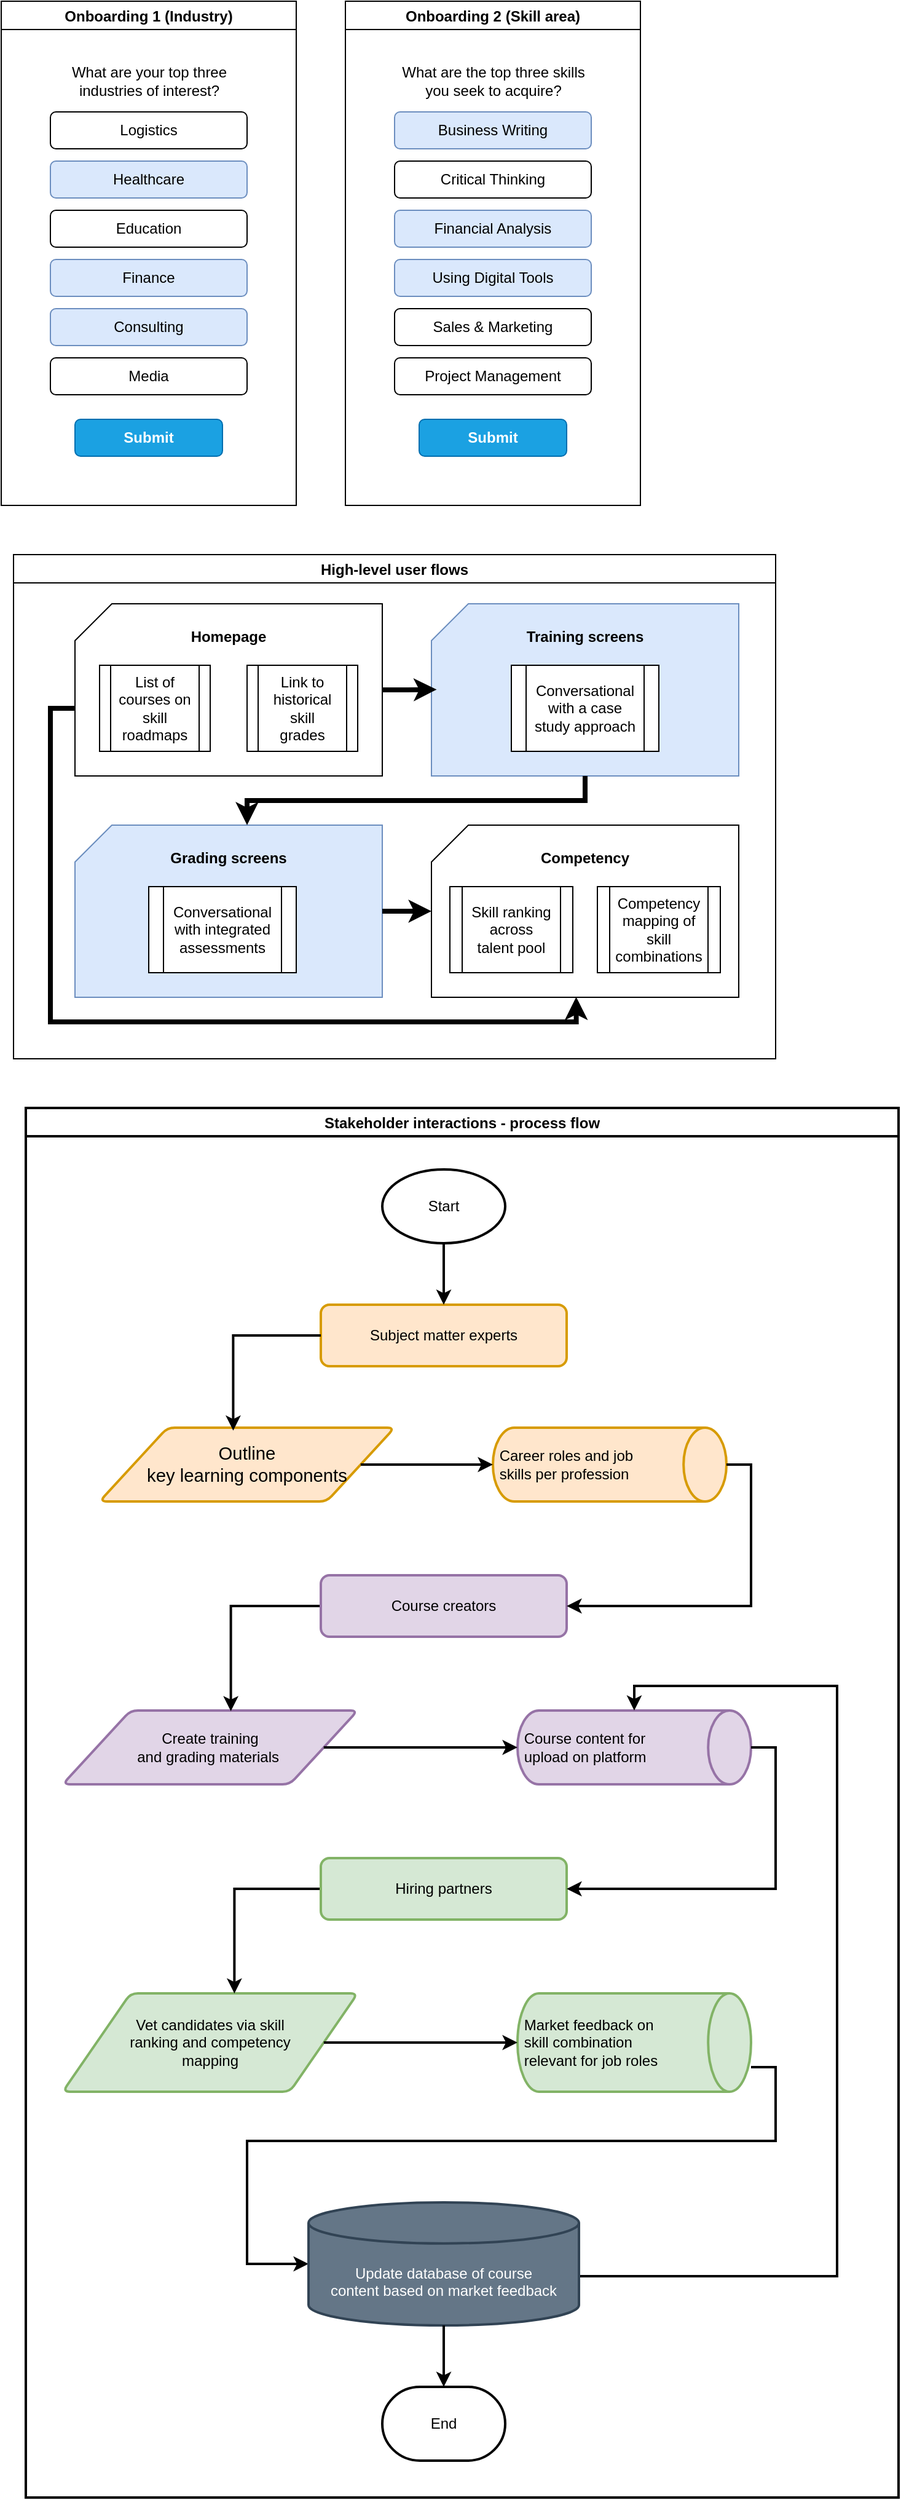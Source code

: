 <mxfile version="20.0.1" type="github">
  <diagram id="AeL9MYX1-yMKB1paXlAs" name="Page-1">
    <mxGraphModel dx="1117" dy="679" grid="1" gridSize="10" guides="1" tooltips="1" connect="1" arrows="1" fold="1" page="1" pageScale="1" pageWidth="850" pageHeight="1100" math="0" shadow="0">
      <root>
        <mxCell id="0" />
        <mxCell id="1" parent="0" />
        <mxCell id="idvZ-AL8KbC-7DriHXHI-16" value="" style="group;fillColor=default;" parent="1" vertex="1" connectable="0">
          <mxGeometry x="40" y="40" width="240" height="410" as="geometry" />
        </mxCell>
        <mxCell id="idvZ-AL8KbC-7DriHXHI-13" value="Onboarding 1 (Industry)" style="swimlane;" parent="idvZ-AL8KbC-7DriHXHI-16" vertex="1">
          <mxGeometry width="240" height="410" as="geometry" />
        </mxCell>
        <mxCell id="idvZ-AL8KbC-7DriHXHI-11" value="&lt;b&gt;Submit&lt;/b&gt;" style="rounded=1;whiteSpace=wrap;html=1;fillColor=#1ba1e2;fontColor=#ffffff;strokeColor=#006EAF;" parent="idvZ-AL8KbC-7DriHXHI-13" vertex="1">
          <mxGeometry x="60" y="340" width="120" height="30" as="geometry" />
        </mxCell>
        <mxCell id="idvZ-AL8KbC-7DriHXHI-15" value="" style="group" parent="idvZ-AL8KbC-7DriHXHI-16" vertex="1" connectable="0">
          <mxGeometry x="40" y="50" width="160" height="270" as="geometry" />
        </mxCell>
        <mxCell id="idvZ-AL8KbC-7DriHXHI-4" value="Logistics" style="rounded=1;whiteSpace=wrap;html=1;" parent="idvZ-AL8KbC-7DriHXHI-15" vertex="1">
          <mxGeometry y="40" width="160" height="30" as="geometry" />
        </mxCell>
        <mxCell id="idvZ-AL8KbC-7DriHXHI-5" value="Healthcare" style="rounded=1;whiteSpace=wrap;html=1;fillColor=#dae8fc;strokeColor=#6c8ebf;" parent="idvZ-AL8KbC-7DriHXHI-15" vertex="1">
          <mxGeometry y="80" width="160" height="30" as="geometry" />
        </mxCell>
        <mxCell id="idvZ-AL8KbC-7DriHXHI-6" value="Education" style="rounded=1;whiteSpace=wrap;html=1;" parent="idvZ-AL8KbC-7DriHXHI-15" vertex="1">
          <mxGeometry y="120" width="160" height="30" as="geometry" />
        </mxCell>
        <mxCell id="idvZ-AL8KbC-7DriHXHI-7" value="Finance" style="rounded=1;whiteSpace=wrap;html=1;fillColor=#dae8fc;strokeColor=#6c8ebf;" parent="idvZ-AL8KbC-7DriHXHI-15" vertex="1">
          <mxGeometry y="160" width="160" height="30" as="geometry" />
        </mxCell>
        <mxCell id="idvZ-AL8KbC-7DriHXHI-8" value="Consulting" style="rounded=1;whiteSpace=wrap;html=1;fillColor=#dae8fc;strokeColor=#6c8ebf;" parent="idvZ-AL8KbC-7DriHXHI-15" vertex="1">
          <mxGeometry y="200" width="160" height="30" as="geometry" />
        </mxCell>
        <mxCell id="idvZ-AL8KbC-7DriHXHI-9" value="What are your top three&lt;br&gt;industries of interest?" style="text;html=1;resizable=0;autosize=1;align=center;verticalAlign=middle;points=[];fillColor=none;strokeColor=none;rounded=0;" parent="idvZ-AL8KbC-7DriHXHI-15" vertex="1">
          <mxGeometry x="10" width="140" height="30" as="geometry" />
        </mxCell>
        <mxCell id="idvZ-AL8KbC-7DriHXHI-10" value="Media" style="rounded=1;whiteSpace=wrap;html=1;" parent="idvZ-AL8KbC-7DriHXHI-15" vertex="1">
          <mxGeometry y="240" width="160" height="30" as="geometry" />
        </mxCell>
        <mxCell id="idvZ-AL8KbC-7DriHXHI-17" value="" style="group;fillColor=default;" parent="1" vertex="1" connectable="0">
          <mxGeometry x="320" y="40" width="240" height="410" as="geometry" />
        </mxCell>
        <mxCell id="idvZ-AL8KbC-7DriHXHI-18" value="Onboarding 2 (Skill area)" style="swimlane;" parent="idvZ-AL8KbC-7DriHXHI-17" vertex="1">
          <mxGeometry width="240" height="410" as="geometry" />
        </mxCell>
        <mxCell id="idvZ-AL8KbC-7DriHXHI-19" value="&lt;b&gt;Submit&lt;/b&gt;" style="rounded=1;whiteSpace=wrap;html=1;fillColor=#1ba1e2;fontColor=#ffffff;strokeColor=#006EAF;" parent="idvZ-AL8KbC-7DriHXHI-18" vertex="1">
          <mxGeometry x="60" y="340" width="120" height="30" as="geometry" />
        </mxCell>
        <mxCell id="idvZ-AL8KbC-7DriHXHI-20" value="" style="group" parent="idvZ-AL8KbC-7DriHXHI-17" vertex="1" connectable="0">
          <mxGeometry x="40" y="50" width="160" height="270" as="geometry" />
        </mxCell>
        <mxCell id="idvZ-AL8KbC-7DriHXHI-21" value="Business Writing&lt;br&gt;" style="rounded=1;whiteSpace=wrap;html=1;fillColor=#dae8fc;strokeColor=#6c8ebf;" parent="idvZ-AL8KbC-7DriHXHI-20" vertex="1">
          <mxGeometry y="40" width="160" height="30" as="geometry" />
        </mxCell>
        <mxCell id="idvZ-AL8KbC-7DriHXHI-22" value="Critical Thinking" style="rounded=1;whiteSpace=wrap;html=1;" parent="idvZ-AL8KbC-7DriHXHI-20" vertex="1">
          <mxGeometry y="80" width="160" height="30" as="geometry" />
        </mxCell>
        <mxCell id="idvZ-AL8KbC-7DriHXHI-23" value="Financial Analysis" style="rounded=1;whiteSpace=wrap;html=1;fillColor=#dae8fc;strokeColor=#6c8ebf;" parent="idvZ-AL8KbC-7DriHXHI-20" vertex="1">
          <mxGeometry y="120" width="160" height="30" as="geometry" />
        </mxCell>
        <mxCell id="idvZ-AL8KbC-7DriHXHI-24" value="Using Digital Tools" style="rounded=1;whiteSpace=wrap;html=1;fillColor=#dae8fc;strokeColor=#6c8ebf;" parent="idvZ-AL8KbC-7DriHXHI-20" vertex="1">
          <mxGeometry y="160" width="160" height="30" as="geometry" />
        </mxCell>
        <mxCell id="idvZ-AL8KbC-7DriHXHI-25" value="Sales &amp;amp; Marketing" style="rounded=1;whiteSpace=wrap;html=1;" parent="idvZ-AL8KbC-7DriHXHI-20" vertex="1">
          <mxGeometry y="200" width="160" height="30" as="geometry" />
        </mxCell>
        <mxCell id="idvZ-AL8KbC-7DriHXHI-26" value="What are the top three skills&lt;br&gt;you seek to acquire?" style="text;html=1;resizable=0;autosize=1;align=center;verticalAlign=middle;points=[];fillColor=none;strokeColor=none;rounded=0;" parent="idvZ-AL8KbC-7DriHXHI-20" vertex="1">
          <mxGeometry width="160" height="30" as="geometry" />
        </mxCell>
        <mxCell id="idvZ-AL8KbC-7DriHXHI-27" value="Project Management" style="rounded=1;whiteSpace=wrap;html=1;" parent="idvZ-AL8KbC-7DriHXHI-20" vertex="1">
          <mxGeometry y="240" width="160" height="30" as="geometry" />
        </mxCell>
        <mxCell id="idvZ-AL8KbC-7DriHXHI-113" value="" style="group;fillColor=default;" parent="1" vertex="1" connectable="0">
          <mxGeometry x="50" y="490" width="620" height="410" as="geometry" />
        </mxCell>
        <mxCell id="idvZ-AL8KbC-7DriHXHI-62" value="" style="group" parent="idvZ-AL8KbC-7DriHXHI-113" vertex="1" connectable="0">
          <mxGeometry x="340" y="40" width="250" height="160" as="geometry" />
        </mxCell>
        <mxCell id="idvZ-AL8KbC-7DriHXHI-107" value="" style="group" parent="idvZ-AL8KbC-7DriHXHI-62" vertex="1" connectable="0">
          <mxGeometry width="250" height="140" as="geometry" />
        </mxCell>
        <mxCell id="idvZ-AL8KbC-7DriHXHI-63" value="&lt;b&gt;Training screens&lt;br&gt;&lt;br&gt;&lt;br&gt;&lt;br&gt;&lt;br&gt;&lt;br&gt;&lt;br&gt;&lt;/b&gt;" style="shape=card;whiteSpace=wrap;html=1;fillColor=#dae8fc;strokeColor=#6c8ebf;" parent="idvZ-AL8KbC-7DriHXHI-107" vertex="1">
          <mxGeometry width="250" height="140" as="geometry" />
        </mxCell>
        <mxCell id="idvZ-AL8KbC-7DriHXHI-64" value="Conversational with&amp;nbsp;a case&lt;br&gt;study approach" style="shape=process;whiteSpace=wrap;html=1;backgroundOutline=1;fillColor=default;" parent="idvZ-AL8KbC-7DriHXHI-107" vertex="1">
          <mxGeometry x="65" y="50" width="120" height="70" as="geometry" />
        </mxCell>
        <mxCell id="idvZ-AL8KbC-7DriHXHI-75" value="" style="group" parent="idvZ-AL8KbC-7DriHXHI-113" vertex="1" connectable="0">
          <mxGeometry x="50" y="220" width="250" height="140" as="geometry" />
        </mxCell>
        <mxCell id="idvZ-AL8KbC-7DriHXHI-110" value="" style="group" parent="idvZ-AL8KbC-7DriHXHI-75" vertex="1" connectable="0">
          <mxGeometry width="250" height="140" as="geometry" />
        </mxCell>
        <mxCell id="idvZ-AL8KbC-7DriHXHI-76" value="&lt;b&gt;Grading screens&lt;/b&gt;&lt;br&gt;&lt;br&gt;&lt;br&gt;&lt;br&gt;&lt;br&gt;&lt;br&gt;&lt;br&gt;" style="shape=card;whiteSpace=wrap;html=1;fillColor=#dae8fc;strokeColor=#6c8ebf;" parent="idvZ-AL8KbC-7DriHXHI-110" vertex="1">
          <mxGeometry width="250" height="140" as="geometry" />
        </mxCell>
        <mxCell id="idvZ-AL8KbC-7DriHXHI-104" value="Conversational&lt;br&gt;with integrated assessments" style="shape=process;whiteSpace=wrap;html=1;backgroundOutline=1;fillColor=default;" parent="idvZ-AL8KbC-7DriHXHI-110" vertex="1">
          <mxGeometry x="60" y="50" width="120" height="70" as="geometry" />
        </mxCell>
        <mxCell id="idvZ-AL8KbC-7DriHXHI-79" value="" style="group;" parent="idvZ-AL8KbC-7DriHXHI-113" vertex="1" connectable="0">
          <mxGeometry x="340" y="220" width="250" height="140" as="geometry" />
        </mxCell>
        <mxCell id="idvZ-AL8KbC-7DriHXHI-112" value="" style="group" parent="idvZ-AL8KbC-7DriHXHI-79" vertex="1" connectable="0">
          <mxGeometry width="250" height="140" as="geometry" />
        </mxCell>
        <mxCell id="idvZ-AL8KbC-7DriHXHI-80" value="&lt;b&gt;Competency&lt;/b&gt;&lt;br&gt;&lt;br&gt;&lt;br&gt;&lt;br&gt;&lt;br&gt;&lt;br&gt;&lt;br&gt;" style="shape=card;whiteSpace=wrap;html=1;" parent="idvZ-AL8KbC-7DriHXHI-112" vertex="1">
          <mxGeometry width="250" height="140" as="geometry" />
        </mxCell>
        <mxCell id="idvZ-AL8KbC-7DriHXHI-111" value="" style="group" parent="idvZ-AL8KbC-7DriHXHI-112" vertex="1" connectable="0">
          <mxGeometry x="15" y="50" width="220" height="70" as="geometry" />
        </mxCell>
        <mxCell id="idvZ-AL8KbC-7DriHXHI-81" value="Skill ranking across&lt;br&gt;talent pool" style="shape=process;whiteSpace=wrap;html=1;backgroundOutline=1;fillColor=default;" parent="idvZ-AL8KbC-7DriHXHI-111" vertex="1">
          <mxGeometry width="100" height="70" as="geometry" />
        </mxCell>
        <mxCell id="idvZ-AL8KbC-7DriHXHI-82" value="Competency mapping of skill combinations" style="shape=process;whiteSpace=wrap;html=1;backgroundOutline=1;fillColor=default;" parent="idvZ-AL8KbC-7DriHXHI-111" vertex="1">
          <mxGeometry x="120" width="100" height="70" as="geometry" />
        </mxCell>
        <mxCell id="idvZ-AL8KbC-7DriHXHI-94" style="edgeStyle=orthogonalEdgeStyle;rounded=0;orthogonalLoop=1;jettySize=auto;html=1;exitX=1;exitY=0.5;exitDx=0;exitDy=0;exitPerimeter=0;entryX=0.017;entryY=0.498;entryDx=0;entryDy=0;entryPerimeter=0;strokeWidth=4;" parent="idvZ-AL8KbC-7DriHXHI-113" source="idvZ-AL8KbC-7DriHXHI-39" target="idvZ-AL8KbC-7DriHXHI-63" edge="1">
          <mxGeometry relative="1" as="geometry" />
        </mxCell>
        <mxCell id="idvZ-AL8KbC-7DriHXHI-95" style="edgeStyle=orthogonalEdgeStyle;rounded=0;orthogonalLoop=1;jettySize=auto;html=1;exitX=0.5;exitY=1;exitDx=0;exitDy=0;exitPerimeter=0;entryX=0;entryY=0;entryDx=140;entryDy=0;entryPerimeter=0;strokeWidth=4;" parent="idvZ-AL8KbC-7DriHXHI-113" source="idvZ-AL8KbC-7DriHXHI-63" target="idvZ-AL8KbC-7DriHXHI-76" edge="1">
          <mxGeometry relative="1" as="geometry">
            <Array as="points">
              <mxPoint x="465" y="200" />
              <mxPoint x="190" y="200" />
            </Array>
          </mxGeometry>
        </mxCell>
        <mxCell id="idvZ-AL8KbC-7DriHXHI-96" style="edgeStyle=orthogonalEdgeStyle;rounded=0;orthogonalLoop=1;jettySize=auto;html=1;exitX=0;exitY=0;exitDx=0;exitDy=85;exitPerimeter=0;entryX=0.471;entryY=0.998;entryDx=0;entryDy=0;entryPerimeter=0;strokeWidth=4;" parent="idvZ-AL8KbC-7DriHXHI-113" source="idvZ-AL8KbC-7DriHXHI-39" target="idvZ-AL8KbC-7DriHXHI-80" edge="1">
          <mxGeometry relative="1" as="geometry" />
        </mxCell>
        <mxCell id="idvZ-AL8KbC-7DriHXHI-97" style="edgeStyle=orthogonalEdgeStyle;rounded=0;orthogonalLoop=1;jettySize=auto;html=1;exitX=1;exitY=0.5;exitDx=0;exitDy=0;exitPerimeter=0;strokeWidth=4;" parent="idvZ-AL8KbC-7DriHXHI-113" source="idvZ-AL8KbC-7DriHXHI-76" target="idvZ-AL8KbC-7DriHXHI-80" edge="1">
          <mxGeometry relative="1" as="geometry" />
        </mxCell>
        <mxCell id="idvZ-AL8KbC-7DriHXHI-106" value="High-level user flows" style="swimlane;labelBackgroundColor=none;" parent="idvZ-AL8KbC-7DriHXHI-113" vertex="1">
          <mxGeometry width="620" height="410" as="geometry" />
        </mxCell>
        <mxCell id="idvZ-AL8KbC-7DriHXHI-109" value="" style="group" parent="idvZ-AL8KbC-7DriHXHI-106" vertex="1" connectable="0">
          <mxGeometry x="50" y="40" width="250" height="140" as="geometry" />
        </mxCell>
        <mxCell id="idvZ-AL8KbC-7DriHXHI-39" value="&lt;b&gt;Homepage&lt;/b&gt;&lt;br&gt;&lt;br&gt;&lt;br&gt;&lt;br&gt;&lt;br&gt;&lt;br&gt;&lt;br&gt;" style="shape=card;whiteSpace=wrap;html=1;" parent="idvZ-AL8KbC-7DriHXHI-109" vertex="1">
          <mxGeometry width="250" height="140" as="geometry" />
        </mxCell>
        <mxCell id="idvZ-AL8KbC-7DriHXHI-40" value="List of courses on skill roadmaps" style="shape=process;whiteSpace=wrap;html=1;backgroundOutline=1;fillColor=default;" parent="idvZ-AL8KbC-7DriHXHI-109" vertex="1">
          <mxGeometry x="20" y="50" width="90" height="70" as="geometry" />
        </mxCell>
        <mxCell id="idvZ-AL8KbC-7DriHXHI-43" value="Link to historical&lt;br&gt;skill&lt;br&gt;grades" style="shape=process;whiteSpace=wrap;html=1;backgroundOutline=1;fillColor=default;" parent="idvZ-AL8KbC-7DriHXHI-109" vertex="1">
          <mxGeometry x="140" y="50" width="90" height="70" as="geometry" />
        </mxCell>
        <mxCell id="xbHeqQuu5qBBvkH0AwW2-33" value="" style="group;fillColor=default;" vertex="1" connectable="0" parent="1">
          <mxGeometry x="60" y="940" width="710" height="1130" as="geometry" />
        </mxCell>
        <mxCell id="xbHeqQuu5qBBvkH0AwW2-31" value="Stakeholder interactions - process flow" style="swimlane;strokeWidth=2;fillColor=#FFFFFF;" vertex="1" parent="xbHeqQuu5qBBvkH0AwW2-33">
          <mxGeometry width="710" height="1130" as="geometry" />
        </mxCell>
        <mxCell id="xbHeqQuu5qBBvkH0AwW2-32" value="" style="group" vertex="1" connectable="0" parent="xbHeqQuu5qBBvkH0AwW2-33">
          <mxGeometry x="30" y="50" width="630" height="1050" as="geometry" />
        </mxCell>
        <mxCell id="xbHeqQuu5qBBvkH0AwW2-1" value="Start" style="strokeWidth=2;html=1;shape=mxgraph.flowchart.start_1;whiteSpace=wrap;" vertex="1" parent="xbHeqQuu5qBBvkH0AwW2-32">
          <mxGeometry x="260" width="100" height="60" as="geometry" />
        </mxCell>
        <mxCell id="xbHeqQuu5qBBvkH0AwW2-3" value="Subject matter experts" style="rounded=1;whiteSpace=wrap;html=1;absoluteArcSize=1;arcSize=14;strokeWidth=2;fillColor=#ffe6cc;strokeColor=#d79b00;" vertex="1" parent="xbHeqQuu5qBBvkH0AwW2-32">
          <mxGeometry x="210" y="110" width="200" height="50" as="geometry" />
        </mxCell>
        <mxCell id="xbHeqQuu5qBBvkH0AwW2-7" style="edgeStyle=orthogonalEdgeStyle;rounded=0;orthogonalLoop=1;jettySize=auto;html=1;exitX=0.5;exitY=1;exitDx=0;exitDy=0;exitPerimeter=0;entryX=0.5;entryY=0;entryDx=0;entryDy=0;strokeWidth=2;" edge="1" parent="xbHeqQuu5qBBvkH0AwW2-32" source="xbHeqQuu5qBBvkH0AwW2-1" target="xbHeqQuu5qBBvkH0AwW2-3">
          <mxGeometry relative="1" as="geometry" />
        </mxCell>
        <mxCell id="xbHeqQuu5qBBvkH0AwW2-5" value="&lt;span style=&quot;font-size:11.0pt;line-height:&lt;br/&gt;107%;font-family:&amp;quot;Calibri&amp;quot;,sans-serif;mso-ascii-theme-font:minor-latin;&lt;br/&gt;mso-fareast-font-family:Calibri;mso-fareast-theme-font:minor-latin;mso-hansi-theme-font:&lt;br/&gt;minor-latin;mso-bidi-font-family:&amp;quot;Times New Roman&amp;quot;;mso-bidi-theme-font:minor-bidi;&lt;br/&gt;mso-ansi-language:EN-GB;mso-fareast-language:EN-US;mso-bidi-language:AR-SA&quot; lang=&quot;EN-GB&quot;&gt;Outline&lt;br/&gt;key learning components&lt;/span&gt;" style="shape=parallelogram;html=1;strokeWidth=2;perimeter=parallelogramPerimeter;whiteSpace=wrap;rounded=1;arcSize=12;size=0.23;fillColor=#ffe6cc;strokeColor=#d79b00;" vertex="1" parent="xbHeqQuu5qBBvkH0AwW2-32">
          <mxGeometry x="30" y="210" width="240" height="60" as="geometry" />
        </mxCell>
        <mxCell id="xbHeqQuu5qBBvkH0AwW2-8" style="edgeStyle=orthogonalEdgeStyle;rounded=0;orthogonalLoop=1;jettySize=auto;html=1;exitX=0;exitY=0.5;exitDx=0;exitDy=0;entryX=0.453;entryY=0.039;entryDx=0;entryDy=0;entryPerimeter=0;strokeWidth=2;" edge="1" parent="xbHeqQuu5qBBvkH0AwW2-32" source="xbHeqQuu5qBBvkH0AwW2-3" target="xbHeqQuu5qBBvkH0AwW2-5">
          <mxGeometry relative="1" as="geometry" />
        </mxCell>
        <mxCell id="xbHeqQuu5qBBvkH0AwW2-6" value="&lt;span style=&quot;white-space: pre;&quot;&gt;	&lt;/span&gt;Career roles and job&lt;br&gt;&lt;span style=&quot;white-space: pre;&quot;&gt;	&lt;/span&gt;skills per profession" style="strokeWidth=2;html=1;shape=mxgraph.flowchart.direct_data;whiteSpace=wrap;align=left;fillColor=#ffe6cc;strokeColor=#d79b00;" vertex="1" parent="xbHeqQuu5qBBvkH0AwW2-32">
          <mxGeometry x="350" y="210" width="190" height="60" as="geometry" />
        </mxCell>
        <mxCell id="xbHeqQuu5qBBvkH0AwW2-10" style="edgeStyle=orthogonalEdgeStyle;rounded=0;orthogonalLoop=1;jettySize=auto;html=1;exitX=1;exitY=0.5;exitDx=0;exitDy=0;entryX=0;entryY=0.5;entryDx=0;entryDy=0;entryPerimeter=0;strokeWidth=2;" edge="1" parent="xbHeqQuu5qBBvkH0AwW2-32" source="xbHeqQuu5qBBvkH0AwW2-5" target="xbHeqQuu5qBBvkH0AwW2-6">
          <mxGeometry relative="1" as="geometry" />
        </mxCell>
        <mxCell id="xbHeqQuu5qBBvkH0AwW2-11" value="&lt;span lang=&quot;EN-GB&quot;&gt;Create training &lt;br&gt;and grading materials&amp;nbsp;&lt;/span&gt;" style="shape=parallelogram;html=1;strokeWidth=2;perimeter=parallelogramPerimeter;whiteSpace=wrap;rounded=1;arcSize=12;size=0.23;fillColor=#e1d5e7;strokeColor=#9673a6;" vertex="1" parent="xbHeqQuu5qBBvkH0AwW2-32">
          <mxGeometry y="440" width="240" height="60" as="geometry" />
        </mxCell>
        <mxCell id="xbHeqQuu5qBBvkH0AwW2-12" value="&lt;span style=&quot;white-space: pre;&quot;&gt;	&lt;/span&gt;Course content for&lt;br&gt;&lt;span style=&quot;white-space: pre;&quot;&gt;	&lt;/span&gt;upload on platform" style="strokeWidth=2;html=1;shape=mxgraph.flowchart.direct_data;whiteSpace=wrap;align=left;fillColor=#e1d5e7;strokeColor=#9673a6;" vertex="1" parent="xbHeqQuu5qBBvkH0AwW2-32">
          <mxGeometry x="370" y="440" width="190" height="60" as="geometry" />
        </mxCell>
        <mxCell id="xbHeqQuu5qBBvkH0AwW2-18" style="edgeStyle=orthogonalEdgeStyle;rounded=0;orthogonalLoop=1;jettySize=auto;html=1;exitX=1;exitY=0.5;exitDx=0;exitDy=0;entryX=0;entryY=0.5;entryDx=0;entryDy=0;entryPerimeter=0;strokeWidth=2;" edge="1" parent="xbHeqQuu5qBBvkH0AwW2-32" source="xbHeqQuu5qBBvkH0AwW2-11" target="xbHeqQuu5qBBvkH0AwW2-12">
          <mxGeometry relative="1" as="geometry" />
        </mxCell>
        <mxCell id="xbHeqQuu5qBBvkH0AwW2-17" style="edgeStyle=orthogonalEdgeStyle;rounded=0;orthogonalLoop=1;jettySize=auto;html=1;exitX=0;exitY=0.5;exitDx=0;exitDy=0;entryX=0.57;entryY=0.009;entryDx=0;entryDy=0;entryPerimeter=0;strokeWidth=2;" edge="1" parent="xbHeqQuu5qBBvkH0AwW2-32" source="xbHeqQuu5qBBvkH0AwW2-15" target="xbHeqQuu5qBBvkH0AwW2-11">
          <mxGeometry relative="1" as="geometry" />
        </mxCell>
        <mxCell id="xbHeqQuu5qBBvkH0AwW2-15" value="Course creators" style="rounded=1;whiteSpace=wrap;html=1;absoluteArcSize=1;arcSize=14;strokeWidth=2;fillColor=#e1d5e7;strokeColor=#9673a6;" vertex="1" parent="xbHeqQuu5qBBvkH0AwW2-32">
          <mxGeometry x="210" y="330" width="200" height="50" as="geometry" />
        </mxCell>
        <mxCell id="xbHeqQuu5qBBvkH0AwW2-16" style="edgeStyle=orthogonalEdgeStyle;rounded=0;orthogonalLoop=1;jettySize=auto;html=1;exitX=1;exitY=0.5;exitDx=0;exitDy=0;exitPerimeter=0;entryX=1;entryY=0.5;entryDx=0;entryDy=0;strokeWidth=2;" edge="1" parent="xbHeqQuu5qBBvkH0AwW2-32" source="xbHeqQuu5qBBvkH0AwW2-6" target="xbHeqQuu5qBBvkH0AwW2-15">
          <mxGeometry relative="1" as="geometry" />
        </mxCell>
        <mxCell id="xbHeqQuu5qBBvkH0AwW2-20" value="Vet candidates via skill&lt;br&gt;ranking and competency&lt;br&gt;mapping" style="shape=parallelogram;html=1;strokeWidth=2;perimeter=parallelogramPerimeter;whiteSpace=wrap;rounded=1;arcSize=12;size=0.23;fillColor=#d5e8d4;strokeColor=#82b366;" vertex="1" parent="xbHeqQuu5qBBvkH0AwW2-32">
          <mxGeometry y="670" width="240" height="80" as="geometry" />
        </mxCell>
        <mxCell id="xbHeqQuu5qBBvkH0AwW2-27" style="edgeStyle=orthogonalEdgeStyle;rounded=0;orthogonalLoop=1;jettySize=auto;html=1;exitX=1;exitY=0.5;exitDx=0;exitDy=0;exitPerimeter=0;entryX=0;entryY=0.5;entryDx=0;entryDy=0;entryPerimeter=0;strokeWidth=2;" edge="1" parent="xbHeqQuu5qBBvkH0AwW2-32" target="xbHeqQuu5qBBvkH0AwW2-24">
          <mxGeometry relative="1" as="geometry">
            <mxPoint x="560" y="730" as="sourcePoint" />
            <Array as="points">
              <mxPoint x="580" y="730" />
              <mxPoint x="580" y="790" />
              <mxPoint x="150" y="790" />
              <mxPoint x="150" y="890" />
            </Array>
          </mxGeometry>
        </mxCell>
        <mxCell id="xbHeqQuu5qBBvkH0AwW2-21" value="&lt;span style=&quot;white-space: pre;&quot;&gt;	&lt;/span&gt;Market feedback on&lt;br&gt;&lt;span style=&quot;white-space: pre;&quot;&gt;	&lt;/span&gt;skill combination&lt;br&gt;&lt;span style=&quot;white-space: pre;&quot;&gt;	&lt;/span&gt;relevant for job roles" style="strokeWidth=2;html=1;shape=mxgraph.flowchart.direct_data;whiteSpace=wrap;align=left;fillColor=#d5e8d4;strokeColor=#82b366;" vertex="1" parent="xbHeqQuu5qBBvkH0AwW2-32">
          <mxGeometry x="370" y="670" width="190" height="80" as="geometry" />
        </mxCell>
        <mxCell id="xbHeqQuu5qBBvkH0AwW2-19" style="edgeStyle=orthogonalEdgeStyle;rounded=0;orthogonalLoop=1;jettySize=auto;html=1;exitX=1;exitY=0.5;exitDx=0;exitDy=0;entryX=0;entryY=0.5;entryDx=0;entryDy=0;entryPerimeter=0;strokeWidth=2;" edge="1" parent="xbHeqQuu5qBBvkH0AwW2-32" source="xbHeqQuu5qBBvkH0AwW2-20" target="xbHeqQuu5qBBvkH0AwW2-21">
          <mxGeometry relative="1" as="geometry" />
        </mxCell>
        <mxCell id="xbHeqQuu5qBBvkH0AwW2-26" style="edgeStyle=orthogonalEdgeStyle;rounded=0;orthogonalLoop=1;jettySize=auto;html=1;exitX=0;exitY=0.5;exitDx=0;exitDy=0;entryX=0.582;entryY=0.001;entryDx=0;entryDy=0;entryPerimeter=0;strokeWidth=2;" edge="1" parent="xbHeqQuu5qBBvkH0AwW2-32" source="xbHeqQuu5qBBvkH0AwW2-22" target="xbHeqQuu5qBBvkH0AwW2-20">
          <mxGeometry relative="1" as="geometry" />
        </mxCell>
        <mxCell id="xbHeqQuu5qBBvkH0AwW2-22" value="Hiring partners" style="rounded=1;whiteSpace=wrap;html=1;absoluteArcSize=1;arcSize=14;strokeWidth=2;fillColor=#d5e8d4;strokeColor=#82b366;" vertex="1" parent="xbHeqQuu5qBBvkH0AwW2-32">
          <mxGeometry x="210" y="560" width="200" height="50" as="geometry" />
        </mxCell>
        <mxCell id="xbHeqQuu5qBBvkH0AwW2-25" style="edgeStyle=orthogonalEdgeStyle;rounded=0;orthogonalLoop=1;jettySize=auto;html=1;exitX=1;exitY=0.5;exitDx=0;exitDy=0;exitPerimeter=0;entryX=1;entryY=0.5;entryDx=0;entryDy=0;strokeWidth=2;" edge="1" parent="xbHeqQuu5qBBvkH0AwW2-32" source="xbHeqQuu5qBBvkH0AwW2-12" target="xbHeqQuu5qBBvkH0AwW2-22">
          <mxGeometry relative="1" as="geometry" />
        </mxCell>
        <mxCell id="xbHeqQuu5qBBvkH0AwW2-28" style="edgeStyle=orthogonalEdgeStyle;rounded=0;orthogonalLoop=1;jettySize=auto;html=1;exitX=1;exitY=0.5;exitDx=0;exitDy=0;exitPerimeter=0;entryX=0.5;entryY=0;entryDx=0;entryDy=0;entryPerimeter=0;strokeWidth=2;strokeColor=#000000;" edge="1" parent="xbHeqQuu5qBBvkH0AwW2-32" source="xbHeqQuu5qBBvkH0AwW2-24" target="xbHeqQuu5qBBvkH0AwW2-12">
          <mxGeometry relative="1" as="geometry">
            <Array as="points">
              <mxPoint x="420" y="900" />
              <mxPoint x="630" y="900" />
              <mxPoint x="630" y="420" />
              <mxPoint x="465" y="420" />
            </Array>
          </mxGeometry>
        </mxCell>
        <mxCell id="xbHeqQuu5qBBvkH0AwW2-24" value="&lt;br&gt;&lt;br&gt;Update database of course&lt;br&gt;content based on market feedback" style="strokeWidth=2;html=1;shape=mxgraph.flowchart.database;whiteSpace=wrap;fillColor=#647687;strokeColor=#314354;fontColor=#ffffff;" vertex="1" parent="xbHeqQuu5qBBvkH0AwW2-32">
          <mxGeometry x="200" y="840" width="220" height="100" as="geometry" />
        </mxCell>
        <mxCell id="xbHeqQuu5qBBvkH0AwW2-29" value="&lt;font color=&quot;#000000&quot;&gt;End&lt;/font&gt;" style="strokeWidth=2;html=1;shape=mxgraph.flowchart.terminator;whiteSpace=wrap;fontColor=#FFFFFF;" vertex="1" parent="xbHeqQuu5qBBvkH0AwW2-32">
          <mxGeometry x="260" y="990" width="100" height="60" as="geometry" />
        </mxCell>
        <mxCell id="xbHeqQuu5qBBvkH0AwW2-30" style="edgeStyle=orthogonalEdgeStyle;rounded=0;orthogonalLoop=1;jettySize=auto;html=1;exitX=0.5;exitY=1;exitDx=0;exitDy=0;exitPerimeter=0;entryX=0.5;entryY=0;entryDx=0;entryDy=0;entryPerimeter=0;fontColor=#000000;strokeColor=#000000;strokeWidth=2;" edge="1" parent="xbHeqQuu5qBBvkH0AwW2-32" source="xbHeqQuu5qBBvkH0AwW2-24" target="xbHeqQuu5qBBvkH0AwW2-29">
          <mxGeometry relative="1" as="geometry" />
        </mxCell>
      </root>
    </mxGraphModel>
  </diagram>
</mxfile>
